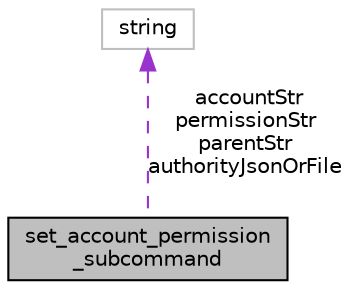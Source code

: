 digraph "set_account_permission_subcommand"
{
  edge [fontname="Helvetica",fontsize="10",labelfontname="Helvetica",labelfontsize="10"];
  node [fontname="Helvetica",fontsize="10",shape=record];
  Node1 [label="set_account_permission\l_subcommand",height=0.2,width=0.4,color="black", fillcolor="grey75", style="filled", fontcolor="black"];
  Node2 -> Node1 [dir="back",color="darkorchid3",fontsize="10",style="dashed",label=" accountStr\npermissionStr\nparentStr\nauthorityJsonOrFile" ];
  Node2 [label="string",height=0.2,width=0.4,color="grey75", fillcolor="white", style="filled"];
}

